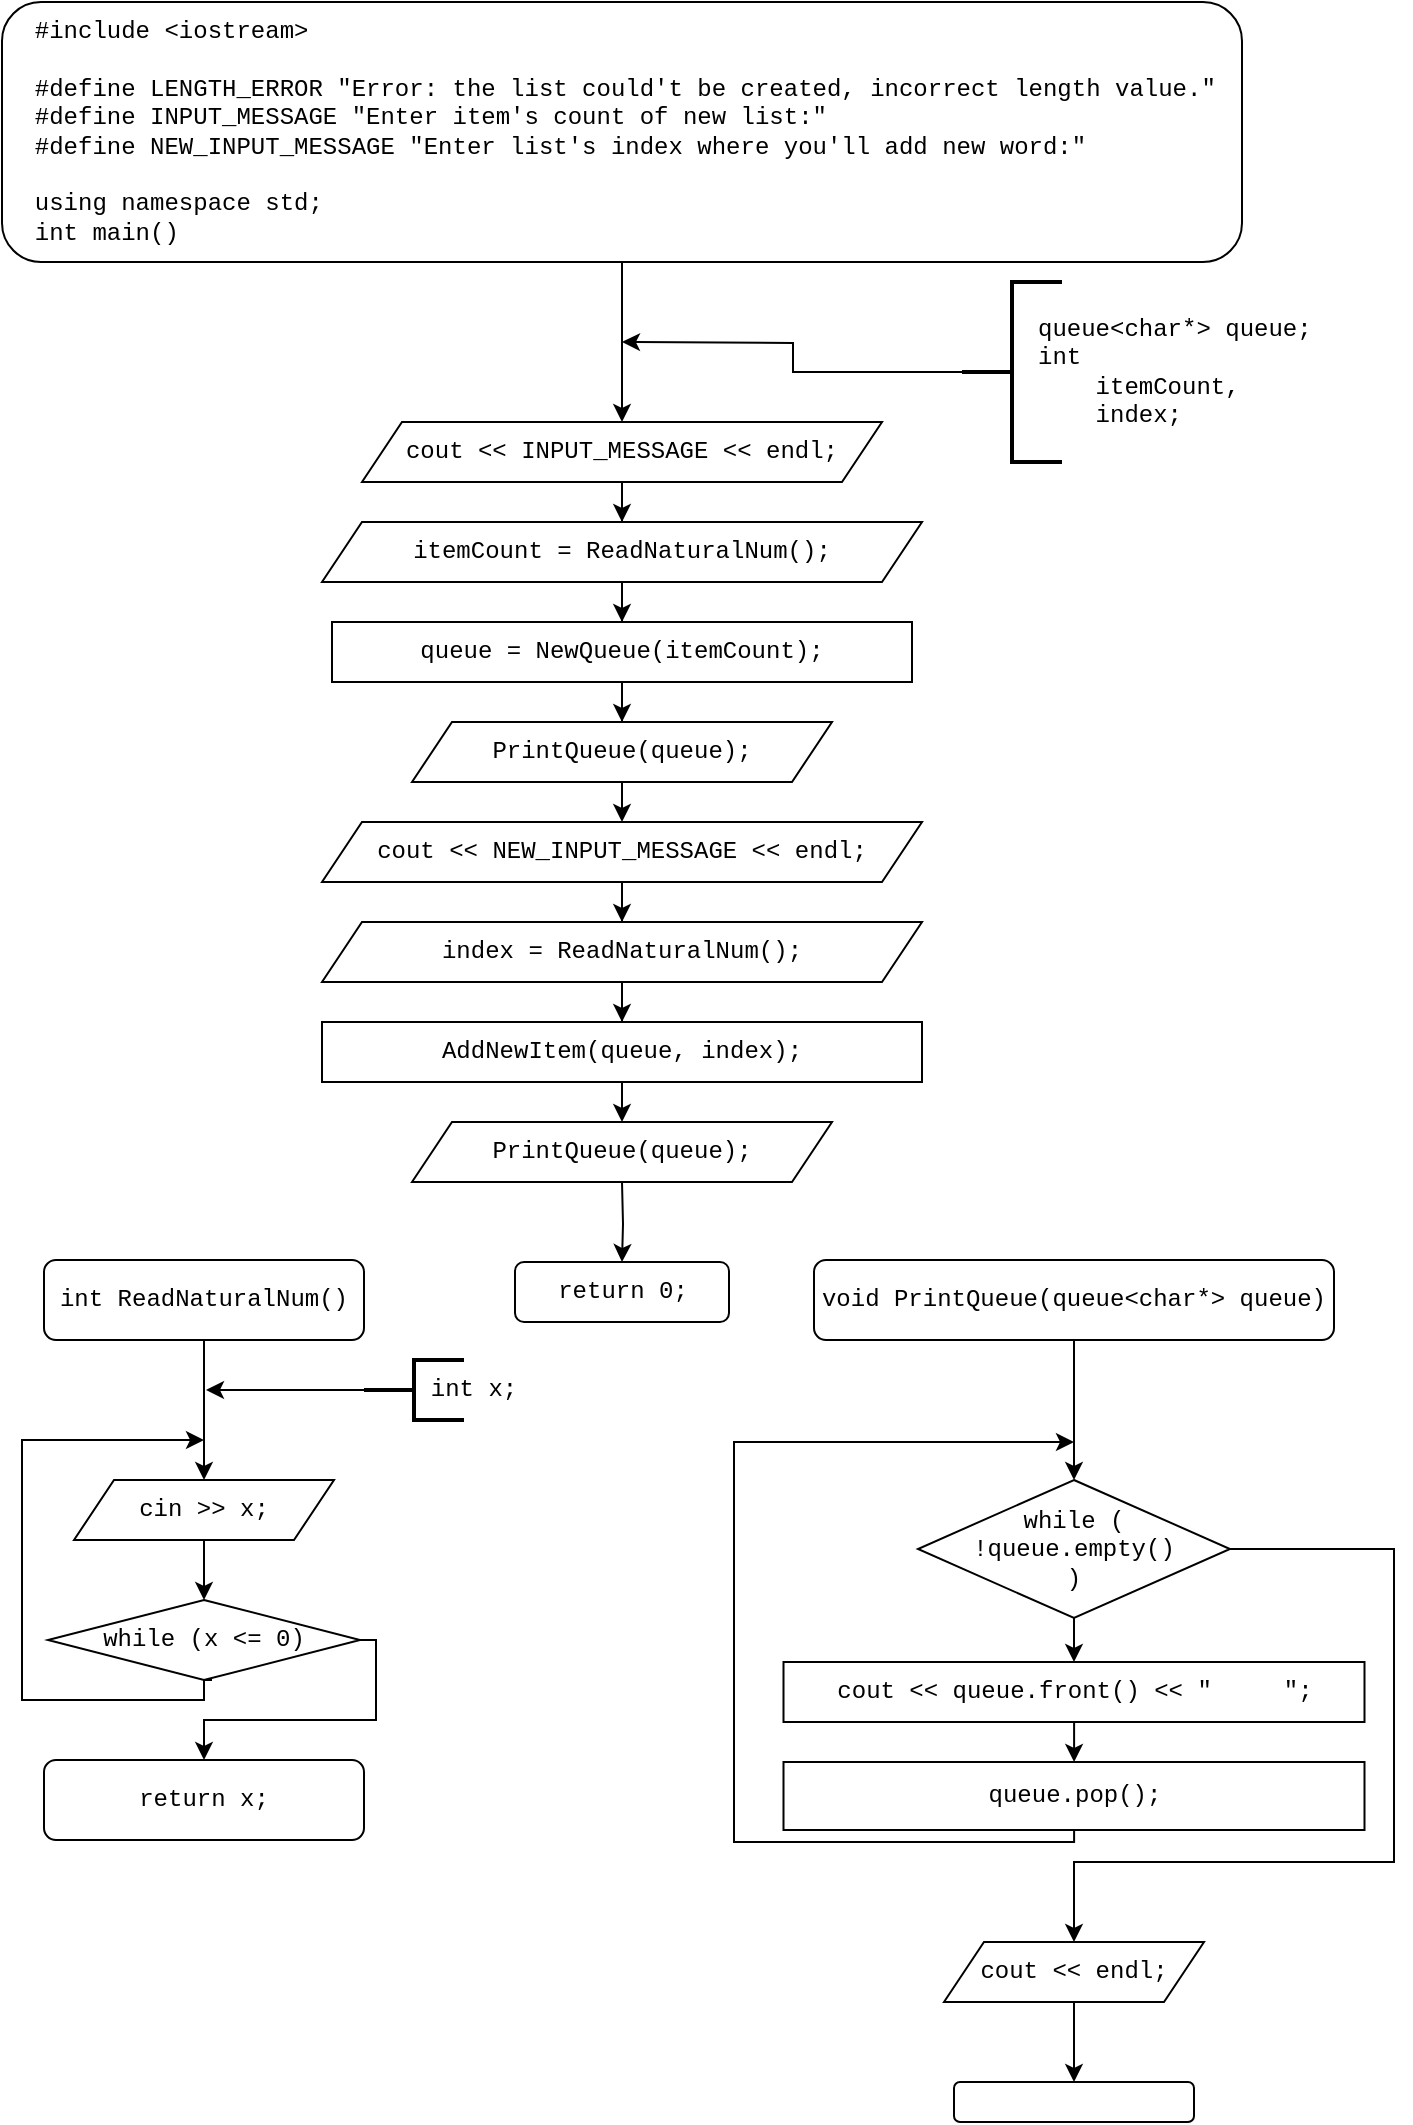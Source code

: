 <mxfile version="14.1.8" type="device"><diagram id="85dcym_U83bhte-Thg5x" name="Страница 1"><mxGraphModel dx="1086" dy="816" grid="1" gridSize="10" guides="1" tooltips="1" connect="1" arrows="1" fold="1" page="1" pageScale="1" pageWidth="827" pageHeight="1169" math="0" shadow="0"><root><mxCell id="0"/><mxCell id="1" parent="0"/><mxCell id="t--0juz4weYWQYA869IV-1" style="edgeStyle=orthogonalEdgeStyle;rounded=0;orthogonalLoop=1;jettySize=auto;html=1;entryX=0.5;entryY=0;entryDx=0;entryDy=0;fontFamily=Courier New;" edge="1" parent="1" source="t--0juz4weYWQYA869IV-2" target="t--0juz4weYWQYA869IV-4"><mxGeometry relative="1" as="geometry"/></mxCell><mxCell id="t--0juz4weYWQYA869IV-2" value="&lt;div&gt;&amp;nbsp; #include &amp;lt;iostream&amp;gt;&lt;/div&gt;&lt;div&gt;&amp;nbsp;&amp;nbsp;&lt;/div&gt;&lt;div&gt;&amp;nbsp; #define LENGTH_ERROR &quot;Error: the list could't be created, incorrect length value.&quot;&lt;/div&gt;&lt;div&gt;&amp;nbsp; #define INPUT_MESSAGE &quot;Enter item's count of new list:&quot;&lt;/div&gt;&lt;div&gt;&amp;nbsp;&amp;nbsp;#define NEW_INPUT_MESSAGE &quot;Enter list's index where you'll add new word:&quot;&lt;/div&gt;&lt;div&gt;&amp;nbsp;&amp;nbsp;&lt;/div&gt;&lt;div&gt;&amp;nbsp; using namespace std;&lt;/div&gt;&lt;div&gt;&amp;nbsp; int main()&lt;/div&gt;" style="rounded=1;whiteSpace=wrap;html=1;fontFamily=Courier New;align=left;" vertex="1" parent="1"><mxGeometry x="104" y="30" width="620" height="130" as="geometry"/></mxCell><mxCell id="t--0juz4weYWQYA869IV-3" style="edgeStyle=orthogonalEdgeStyle;rounded=0;orthogonalLoop=1;jettySize=auto;html=1;entryX=0.5;entryY=0;entryDx=0;entryDy=0;fontFamily=Courier New;" edge="1" parent="1" source="t--0juz4weYWQYA869IV-4" target="t--0juz4weYWQYA869IV-6"><mxGeometry relative="1" as="geometry"/></mxCell><mxCell id="t--0juz4weYWQYA869IV-4" value="cout &amp;lt;&amp;lt; INPUT_MESSAGE &amp;lt;&amp;lt; endl;" style="shape=parallelogram;perimeter=parallelogramPerimeter;whiteSpace=wrap;html=1;fixedSize=1;fontFamily=Courier New;align=center;" vertex="1" parent="1"><mxGeometry x="284" y="240" width="260" height="30" as="geometry"/></mxCell><mxCell id="t--0juz4weYWQYA869IV-5" style="edgeStyle=orthogonalEdgeStyle;rounded=0;orthogonalLoop=1;jettySize=auto;html=1;entryX=0.5;entryY=0;entryDx=0;entryDy=0;fontFamily=Courier New;" edge="1" parent="1" source="t--0juz4weYWQYA869IV-6" target="t--0juz4weYWQYA869IV-8"><mxGeometry relative="1" as="geometry"/></mxCell><mxCell id="t--0juz4weYWQYA869IV-6" value="itemCount = ReadNaturalNum();" style="shape=parallelogram;perimeter=parallelogramPerimeter;whiteSpace=wrap;html=1;fixedSize=1;fontFamily=Courier New;align=center;" vertex="1" parent="1"><mxGeometry x="264" y="290" width="300" height="30" as="geometry"/></mxCell><mxCell id="t--0juz4weYWQYA869IV-7" style="edgeStyle=orthogonalEdgeStyle;rounded=0;orthogonalLoop=1;jettySize=auto;html=1;entryX=0.5;entryY=0;entryDx=0;entryDy=0;fontFamily=Courier New;" edge="1" parent="1" source="t--0juz4weYWQYA869IV-8" target="t--0juz4weYWQYA869IV-10"><mxGeometry relative="1" as="geometry"/></mxCell><mxCell id="t--0juz4weYWQYA869IV-8" value="queue = NewQueue(itemCount);" style="rounded=0;whiteSpace=wrap;html=1;fontFamily=Courier New;align=center;" vertex="1" parent="1"><mxGeometry x="269" y="340" width="290" height="30" as="geometry"/></mxCell><mxCell id="t--0juz4weYWQYA869IV-9" style="edgeStyle=orthogonalEdgeStyle;rounded=0;orthogonalLoop=1;jettySize=auto;html=1;fontFamily=Courier New;" edge="1" parent="1" source="t--0juz4weYWQYA869IV-10"><mxGeometry relative="1" as="geometry"><mxPoint x="414" y="440" as="targetPoint"/></mxGeometry></mxCell><mxCell id="t--0juz4weYWQYA869IV-10" value="PrintQueue(queue);" style="shape=parallelogram;perimeter=parallelogramPerimeter;whiteSpace=wrap;html=1;fixedSize=1;fontFamily=Courier New;align=center;" vertex="1" parent="1"><mxGeometry x="309" y="390" width="210" height="30" as="geometry"/></mxCell><mxCell id="t--0juz4weYWQYA869IV-11" style="edgeStyle=orthogonalEdgeStyle;rounded=0;orthogonalLoop=1;jettySize=auto;html=1;fontFamily=Courier New;" edge="1" parent="1" source="t--0juz4weYWQYA869IV-12"><mxGeometry relative="1" as="geometry"><mxPoint x="414" y="200" as="targetPoint"/></mxGeometry></mxCell><mxCell id="t--0juz4weYWQYA869IV-12" value="" style="strokeWidth=2;html=1;shape=mxgraph.flowchart.annotation_2;align=left;labelPosition=right;pointerEvents=1;fontFamily=Courier New;" vertex="1" parent="1"><mxGeometry x="584" y="170" width="50" height="90" as="geometry"/></mxCell><mxCell id="t--0juz4weYWQYA869IV-13" style="edgeStyle=orthogonalEdgeStyle;rounded=0;orthogonalLoop=1;jettySize=auto;html=1;fontFamily=Courier New;" edge="1" parent="1" source="t--0juz4weYWQYA869IV-14"><mxGeometry relative="1" as="geometry"><mxPoint x="414" y="590" as="targetPoint"/></mxGeometry></mxCell><mxCell id="t--0juz4weYWQYA869IV-14" value="AddNewItem(queue, index);" style="rounded=0;whiteSpace=wrap;html=1;fontFamily=Courier New;align=center;" vertex="1" parent="1"><mxGeometry x="264" y="540" width="300" height="30" as="geometry"/></mxCell><mxCell id="t--0juz4weYWQYA869IV-15" style="edgeStyle=orthogonalEdgeStyle;rounded=0;orthogonalLoop=1;jettySize=auto;html=1;entryX=0.5;entryY=0;entryDx=0;entryDy=0;fontFamily=Courier New;" edge="1" parent="1" target="t--0juz4weYWQYA869IV-16"><mxGeometry relative="1" as="geometry"><mxPoint x="414" y="620" as="sourcePoint"/></mxGeometry></mxCell><mxCell id="t--0juz4weYWQYA869IV-16" value="return 0;" style="rounded=1;whiteSpace=wrap;html=1;fontFamily=Courier New;align=center;" vertex="1" parent="1"><mxGeometry x="360.5" y="660" width="107" height="30" as="geometry"/></mxCell><mxCell id="t--0juz4weYWQYA869IV-17" style="edgeStyle=orthogonalEdgeStyle;rounded=0;orthogonalLoop=1;jettySize=auto;html=1;entryX=0.5;entryY=0;entryDx=0;entryDy=0;fontFamily=Courier New;" edge="1" parent="1" source="t--0juz4weYWQYA869IV-18" target="t--0juz4weYWQYA869IV-20"><mxGeometry relative="1" as="geometry"/></mxCell><mxCell id="t--0juz4weYWQYA869IV-18" value="cout &amp;lt;&amp;lt; NEW_INPUT_MESSAGE &amp;lt;&amp;lt; endl;" style="shape=parallelogram;perimeter=parallelogramPerimeter;whiteSpace=wrap;html=1;fixedSize=1;fontFamily=Courier New;align=center;" vertex="1" parent="1"><mxGeometry x="264" y="440" width="300" height="30" as="geometry"/></mxCell><mxCell id="t--0juz4weYWQYA869IV-19" style="edgeStyle=orthogonalEdgeStyle;rounded=0;orthogonalLoop=1;jettySize=auto;html=1;entryX=0.5;entryY=0;entryDx=0;entryDy=0;" edge="1" parent="1" source="t--0juz4weYWQYA869IV-20" target="t--0juz4weYWQYA869IV-14"><mxGeometry relative="1" as="geometry"/></mxCell><mxCell id="t--0juz4weYWQYA869IV-20" value="index = ReadNaturalNum();" style="shape=parallelogram;perimeter=parallelogramPerimeter;whiteSpace=wrap;html=1;fixedSize=1;fontFamily=Courier New;align=center;" vertex="1" parent="1"><mxGeometry x="264" y="490" width="300" height="30" as="geometry"/></mxCell><mxCell id="t--0juz4weYWQYA869IV-21" value="queue&amp;lt;char*&amp;gt; queue;&lt;br&gt;int&lt;br&gt;&amp;nbsp; &amp;nbsp; itemCount,&lt;br&gt;&amp;nbsp; &amp;nbsp; index;" style="text;html=1;strokeColor=none;fillColor=none;align=left;verticalAlign=middle;whiteSpace=wrap;rounded=0;fontFamily=Courier New;" vertex="1" parent="1"><mxGeometry x="620" y="180" width="150" height="70" as="geometry"/></mxCell><mxCell id="t--0juz4weYWQYA869IV-22" style="edgeStyle=orthogonalEdgeStyle;rounded=0;orthogonalLoop=1;jettySize=auto;html=1;fontFamily=Courier New;entryX=0.5;entryY=0;entryDx=0;entryDy=0;" edge="1" parent="1" source="t--0juz4weYWQYA869IV-23" target="t--0juz4weYWQYA869IV-28"><mxGeometry relative="1" as="geometry"><mxPoint x="205" y="769" as="targetPoint"/></mxGeometry></mxCell><mxCell id="t--0juz4weYWQYA869IV-23" value="int ReadNaturalNum()" style="rounded=1;whiteSpace=wrap;html=1;fontFamily=Courier New;" vertex="1" parent="1"><mxGeometry x="125" y="659" width="160" height="40" as="geometry"/></mxCell><mxCell id="t--0juz4weYWQYA869IV-24" style="edgeStyle=orthogonalEdgeStyle;rounded=0;orthogonalLoop=1;jettySize=auto;html=1;fontFamily=Courier New;exitX=0;exitY=0.5;exitDx=0;exitDy=0;exitPerimeter=0;" edge="1" parent="1" source="t--0juz4weYWQYA869IV-25"><mxGeometry relative="1" as="geometry"><mxPoint x="206" y="724" as="targetPoint"/><mxPoint x="280" y="724" as="sourcePoint"/></mxGeometry></mxCell><mxCell id="t--0juz4weYWQYA869IV-25" value="" style="strokeWidth=2;html=1;shape=mxgraph.flowchart.annotation_2;align=left;labelPosition=right;pointerEvents=1;fontFamily=Courier New;" vertex="1" parent="1"><mxGeometry x="285" y="709" width="50" height="30" as="geometry"/></mxCell><mxCell id="t--0juz4weYWQYA869IV-26" value="int x;" style="text;html=1;strokeColor=none;fillColor=none;align=center;verticalAlign=middle;whiteSpace=wrap;rounded=0;fontFamily=Courier New;" vertex="1" parent="1"><mxGeometry x="309.5" y="714" width="60" height="20" as="geometry"/></mxCell><mxCell id="t--0juz4weYWQYA869IV-27" style="edgeStyle=orthogonalEdgeStyle;rounded=0;orthogonalLoop=1;jettySize=auto;html=1;entryX=0.5;entryY=0;entryDx=0;entryDy=0;fontFamily=Courier New;" edge="1" parent="1" source="t--0juz4weYWQYA869IV-28" target="t--0juz4weYWQYA869IV-31"><mxGeometry relative="1" as="geometry"/></mxCell><mxCell id="t--0juz4weYWQYA869IV-28" value="cin &amp;gt;&amp;gt; x;" style="shape=parallelogram;perimeter=parallelogramPerimeter;whiteSpace=wrap;html=1;fixedSize=1;fontFamily=Courier New;" vertex="1" parent="1"><mxGeometry x="140" y="769" width="130" height="30" as="geometry"/></mxCell><mxCell id="t--0juz4weYWQYA869IV-29" style="edgeStyle=orthogonalEdgeStyle;rounded=0;orthogonalLoop=1;jettySize=auto;html=1;fontFamily=Courier New;" edge="1" parent="1"><mxGeometry relative="1" as="geometry"><mxPoint x="205" y="749" as="targetPoint"/><mxPoint x="209" y="869" as="sourcePoint"/><Array as="points"><mxPoint x="205" y="869"/><mxPoint x="205" y="879"/><mxPoint x="114" y="879"/><mxPoint x="114" y="749"/></Array></mxGeometry></mxCell><mxCell id="t--0juz4weYWQYA869IV-30" style="edgeStyle=orthogonalEdgeStyle;rounded=0;orthogonalLoop=1;jettySize=auto;html=1;fontFamily=Courier New;" edge="1" parent="1" source="t--0juz4weYWQYA869IV-31"><mxGeometry relative="1" as="geometry"><mxPoint x="205" y="909" as="targetPoint"/><Array as="points"><mxPoint x="291" y="849"/><mxPoint x="291" y="889"/><mxPoint x="205" y="889"/></Array></mxGeometry></mxCell><mxCell id="t--0juz4weYWQYA869IV-31" value="while (x &amp;lt;= 0)" style="rhombus;whiteSpace=wrap;html=1;fontFamily=Courier New;" vertex="1" parent="1"><mxGeometry x="127" y="829" width="156" height="40" as="geometry"/></mxCell><mxCell id="t--0juz4weYWQYA869IV-32" value="return x;" style="rounded=1;whiteSpace=wrap;html=1;fontFamily=Courier New;" vertex="1" parent="1"><mxGeometry x="125" y="909" width="160" height="40" as="geometry"/></mxCell><mxCell id="t--0juz4weYWQYA869IV-33" style="edgeStyle=orthogonalEdgeStyle;rounded=0;orthogonalLoop=1;jettySize=auto;html=1;fontFamily=Courier New;entryX=0.5;entryY=0;entryDx=0;entryDy=0;" edge="1" parent="1" source="t--0juz4weYWQYA869IV-34"><mxGeometry relative="1" as="geometry"><mxPoint x="640" y="769" as="targetPoint"/></mxGeometry></mxCell><mxCell id="t--0juz4weYWQYA869IV-34" value="void PrintQueue(queue&amp;lt;char*&amp;gt; queue)" style="rounded=1;whiteSpace=wrap;html=1;fontFamily=Courier New;" vertex="1" parent="1"><mxGeometry x="510" y="659" width="260" height="40" as="geometry"/></mxCell><mxCell id="t--0juz4weYWQYA869IV-38" style="edgeStyle=orthogonalEdgeStyle;rounded=0;orthogonalLoop=1;jettySize=auto;html=1;entryX=0.5;entryY=0;entryDx=0;entryDy=0;fontFamily=Courier New;" edge="1" parent="1" source="t--0juz4weYWQYA869IV-39" target="t--0juz4weYWQYA869IV-40"><mxGeometry relative="1" as="geometry"/></mxCell><mxCell id="t--0juz4weYWQYA869IV-39" value="cout &amp;lt;&amp;lt; endl;" style="shape=parallelogram;perimeter=parallelogramPerimeter;whiteSpace=wrap;html=1;fixedSize=1;fontFamily=Courier New;" vertex="1" parent="1"><mxGeometry x="575" y="1000" width="130" height="30" as="geometry"/></mxCell><mxCell id="t--0juz4weYWQYA869IV-40" value="" style="rounded=1;whiteSpace=wrap;html=1;fontFamily=Courier New;align=left;" vertex="1" parent="1"><mxGeometry x="580" y="1070" width="120" height="20" as="geometry"/></mxCell><mxCell id="t--0juz4weYWQYA869IV-41" value="PrintQueue(queue);" style="shape=parallelogram;perimeter=parallelogramPerimeter;whiteSpace=wrap;html=1;fixedSize=1;fontFamily=Courier New;align=center;" vertex="1" parent="1"><mxGeometry x="309" y="590" width="210" height="30" as="geometry"/></mxCell><mxCell id="t--0juz4weYWQYA869IV-42" style="edgeStyle=orthogonalEdgeStyle;rounded=0;orthogonalLoop=1;jettySize=auto;html=1;entryX=0.5;entryY=0;entryDx=0;entryDy=0;" edge="1" parent="1" source="t--0juz4weYWQYA869IV-44" target="t--0juz4weYWQYA869IV-46"><mxGeometry relative="1" as="geometry"/></mxCell><mxCell id="t--0juz4weYWQYA869IV-43" style="edgeStyle=orthogonalEdgeStyle;rounded=0;orthogonalLoop=1;jettySize=auto;html=1;entryX=0.5;entryY=0;entryDx=0;entryDy=0;" edge="1" parent="1" source="t--0juz4weYWQYA869IV-44" target="t--0juz4weYWQYA869IV-39"><mxGeometry relative="1" as="geometry"><mxPoint x="640" y="960" as="targetPoint"/><Array as="points"><mxPoint x="800" y="803"/><mxPoint x="800" y="960"/><mxPoint x="640" y="960"/></Array></mxGeometry></mxCell><mxCell id="t--0juz4weYWQYA869IV-44" value="while (&lt;br&gt;!queue.empty()&lt;br&gt;)" style="rhombus;whiteSpace=wrap;html=1;fontFamily=Courier New;" vertex="1" parent="1"><mxGeometry x="562" y="769" width="156" height="69" as="geometry"/></mxCell><mxCell id="t--0juz4weYWQYA869IV-45" style="edgeStyle=orthogonalEdgeStyle;rounded=0;orthogonalLoop=1;jettySize=auto;html=1;entryX=0.5;entryY=0;entryDx=0;entryDy=0;" edge="1" parent="1" source="t--0juz4weYWQYA869IV-46" target="t--0juz4weYWQYA869IV-48"><mxGeometry relative="1" as="geometry"/></mxCell><mxCell id="t--0juz4weYWQYA869IV-46" value="cout &amp;lt;&amp;lt; queue.front() &amp;lt;&amp;lt; &quot;&amp;nbsp; &amp;nbsp; &amp;nbsp;&quot;;" style="rounded=0;whiteSpace=wrap;html=1;fontFamily=Courier New;align=center;" vertex="1" parent="1"><mxGeometry x="494.75" y="860" width="290.5" height="30" as="geometry"/></mxCell><mxCell id="t--0juz4weYWQYA869IV-47" style="edgeStyle=orthogonalEdgeStyle;rounded=0;orthogonalLoop=1;jettySize=auto;html=1;" edge="1" parent="1" source="t--0juz4weYWQYA869IV-48"><mxGeometry relative="1" as="geometry"><mxPoint x="640" y="750" as="targetPoint"/><Array as="points"><mxPoint x="640" y="950"/><mxPoint x="470" y="950"/></Array></mxGeometry></mxCell><mxCell id="t--0juz4weYWQYA869IV-48" value="queue.pop();" style="rounded=0;whiteSpace=wrap;html=1;fontFamily=Courier New;align=center;" vertex="1" parent="1"><mxGeometry x="494.75" y="910" width="290.5" height="34" as="geometry"/></mxCell></root></mxGraphModel></diagram></mxfile>